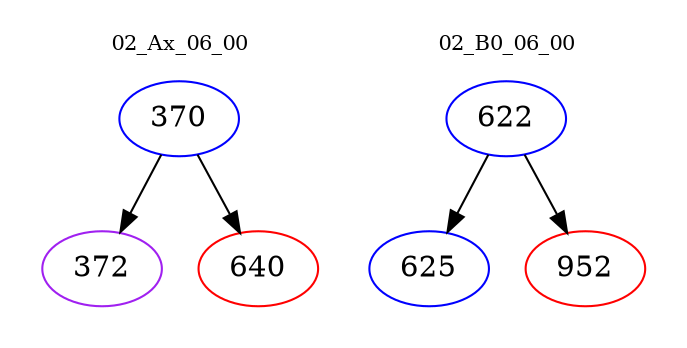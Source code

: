 digraph{
subgraph cluster_0 {
color = white
label = "02_Ax_06_00";
fontsize=10;
T0_370 [label="370", color="blue"]
T0_370 -> T0_372 [color="black"]
T0_372 [label="372", color="purple"]
T0_370 -> T0_640 [color="black"]
T0_640 [label="640", color="red"]
}
subgraph cluster_1 {
color = white
label = "02_B0_06_00";
fontsize=10;
T1_622 [label="622", color="blue"]
T1_622 -> T1_625 [color="black"]
T1_625 [label="625", color="blue"]
T1_622 -> T1_952 [color="black"]
T1_952 [label="952", color="red"]
}
}
